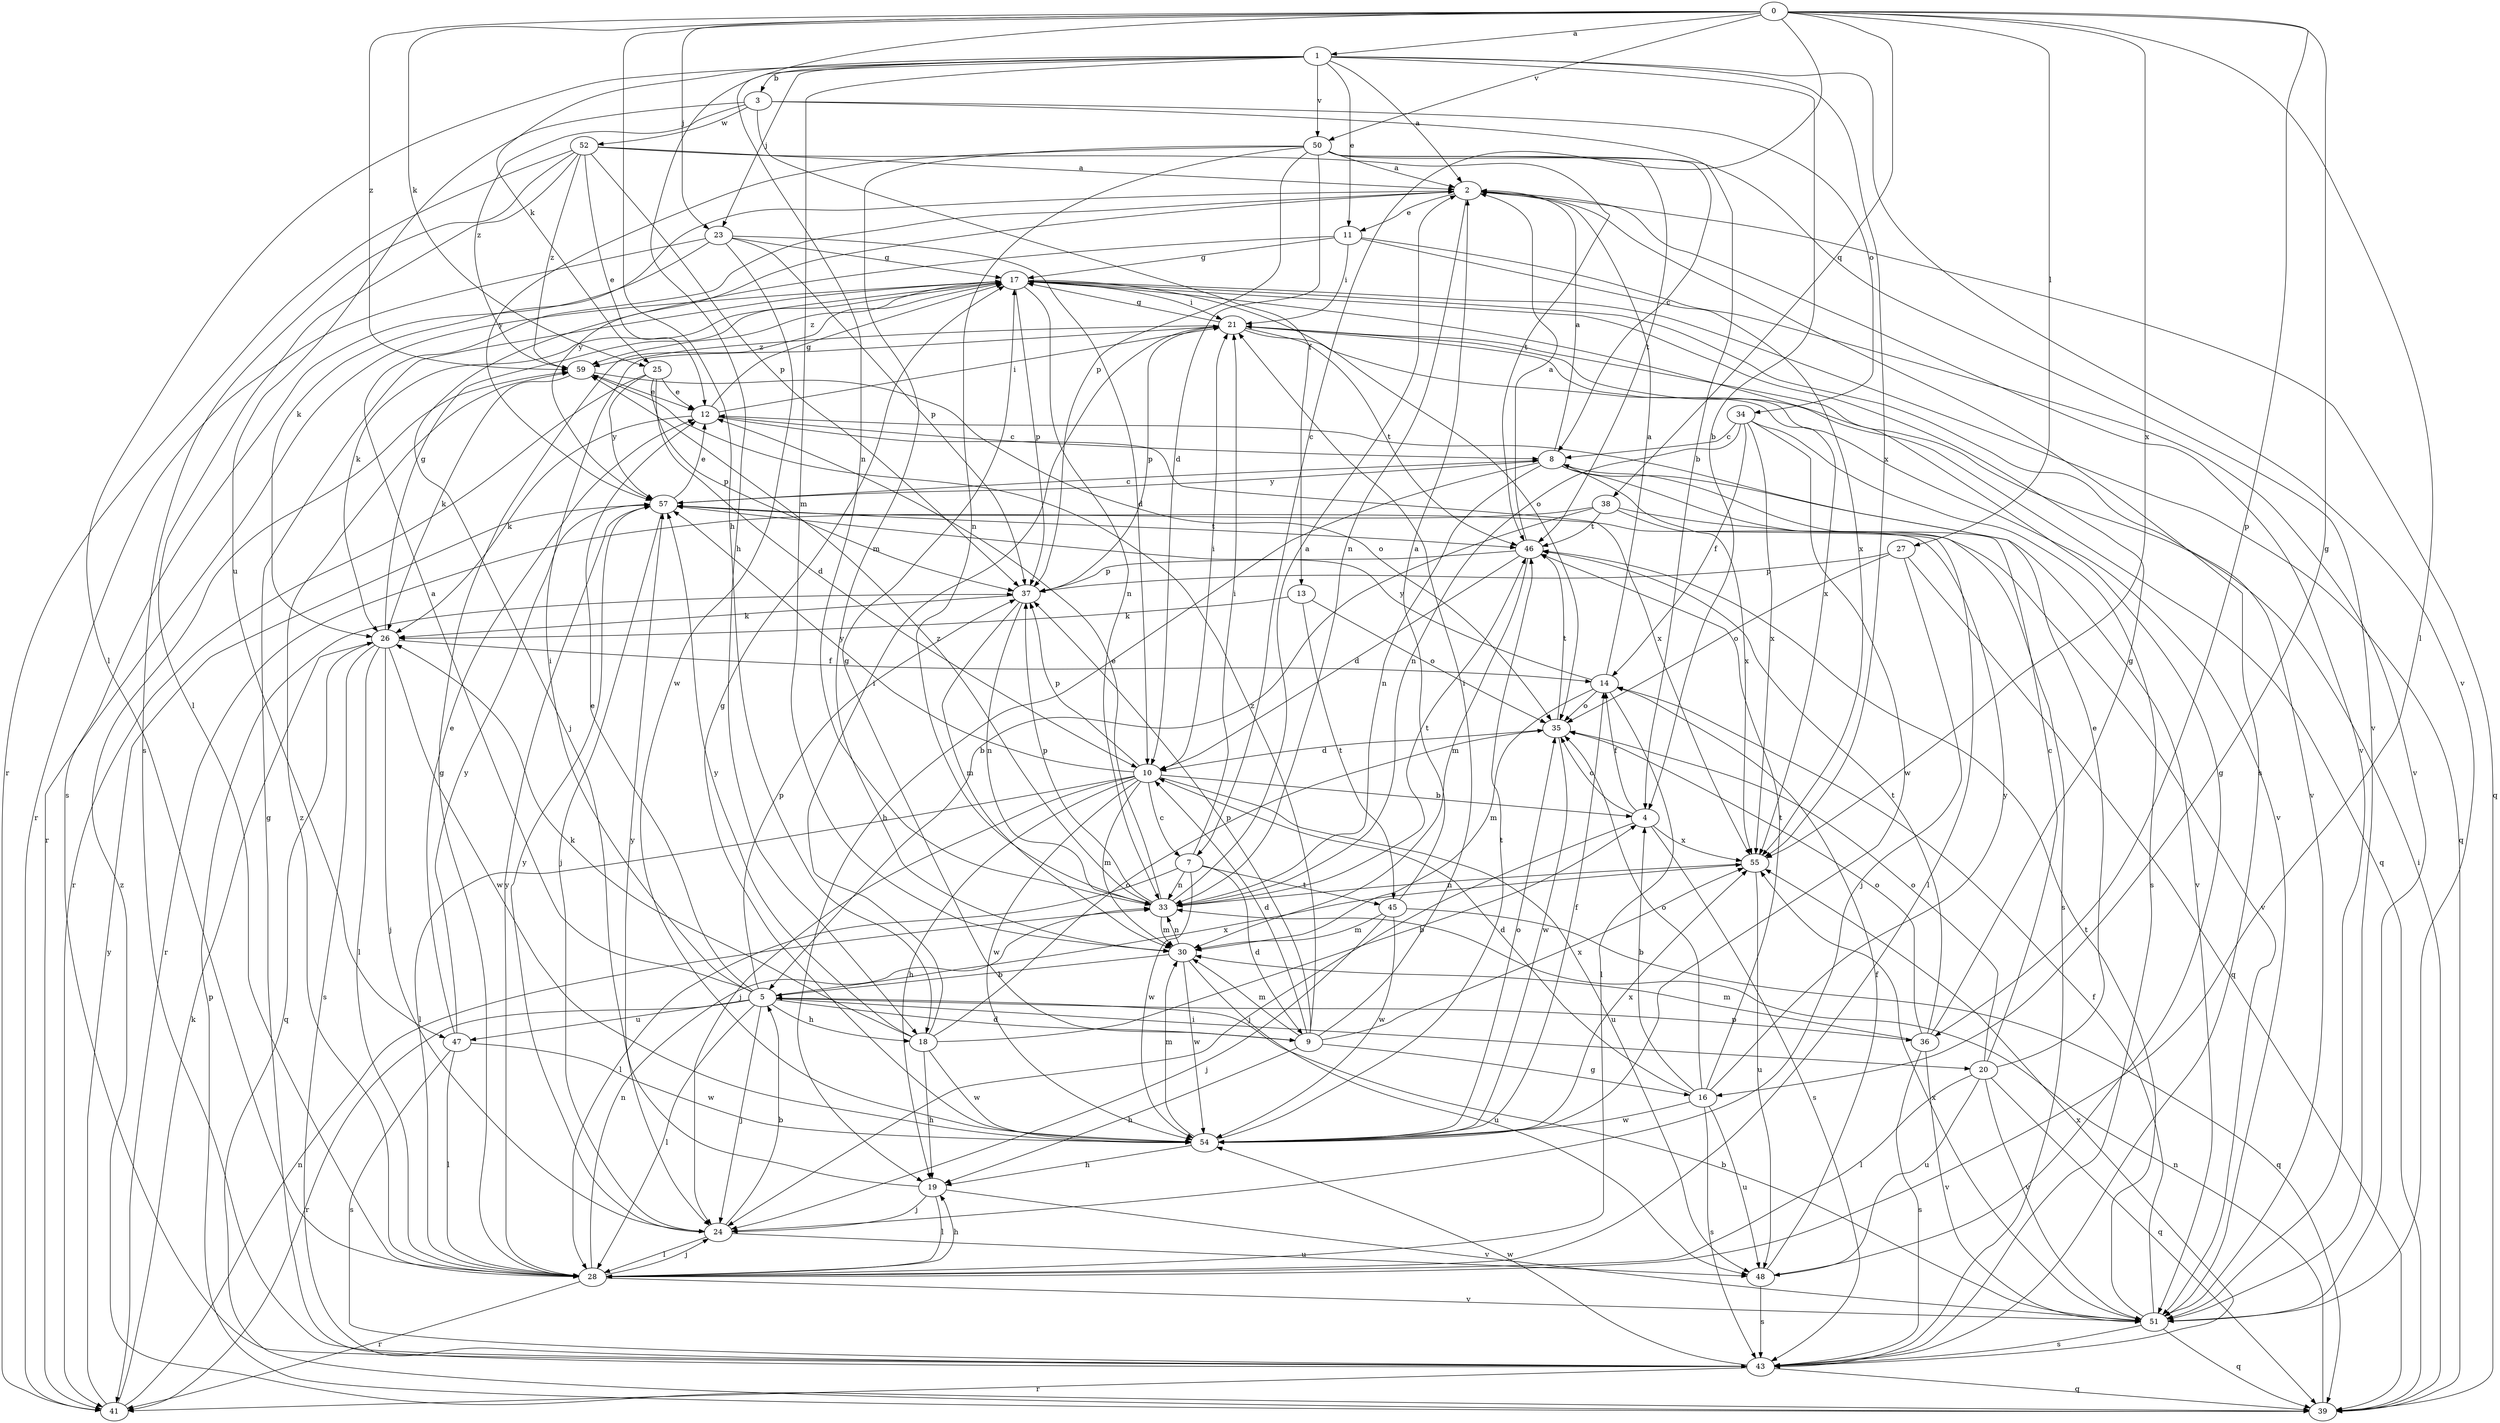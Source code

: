 strict digraph  {
0;
1;
2;
3;
4;
5;
7;
8;
9;
10;
11;
12;
13;
14;
16;
17;
18;
19;
20;
21;
23;
24;
25;
26;
27;
28;
30;
33;
34;
35;
36;
37;
38;
39;
41;
43;
45;
46;
47;
48;
50;
51;
52;
54;
55;
57;
59;
0 -> 1  [label=a];
0 -> 7  [label=c];
0 -> 16  [label=g];
0 -> 18  [label=h];
0 -> 23  [label=j];
0 -> 25  [label=k];
0 -> 27  [label=l];
0 -> 28  [label=l];
0 -> 33  [label=n];
0 -> 36  [label=p];
0 -> 38  [label=q];
0 -> 50  [label=v];
0 -> 55  [label=x];
0 -> 59  [label=z];
1 -> 2  [label=a];
1 -> 3  [label=b];
1 -> 4  [label=b];
1 -> 11  [label=e];
1 -> 18  [label=h];
1 -> 23  [label=j];
1 -> 25  [label=k];
1 -> 28  [label=l];
1 -> 30  [label=m];
1 -> 50  [label=v];
1 -> 51  [label=v];
1 -> 55  [label=x];
2 -> 11  [label=e];
2 -> 26  [label=k];
2 -> 33  [label=n];
2 -> 39  [label=q];
2 -> 43  [label=s];
2 -> 51  [label=v];
2 -> 57  [label=y];
3 -> 4  [label=b];
3 -> 13  [label=f];
3 -> 34  [label=o];
3 -> 47  [label=u];
3 -> 52  [label=w];
3 -> 59  [label=z];
4 -> 14  [label=f];
4 -> 24  [label=j];
4 -> 35  [label=o];
4 -> 43  [label=s];
4 -> 55  [label=x];
5 -> 2  [label=a];
5 -> 9  [label=d];
5 -> 12  [label=e];
5 -> 18  [label=h];
5 -> 20  [label=i];
5 -> 21  [label=i];
5 -> 24  [label=j];
5 -> 28  [label=l];
5 -> 36  [label=p];
5 -> 37  [label=p];
5 -> 41  [label=r];
5 -> 47  [label=u];
5 -> 55  [label=x];
7 -> 9  [label=d];
7 -> 21  [label=i];
7 -> 28  [label=l];
7 -> 33  [label=n];
7 -> 45  [label=t];
7 -> 54  [label=w];
8 -> 2  [label=a];
8 -> 19  [label=h];
8 -> 33  [label=n];
8 -> 43  [label=s];
8 -> 51  [label=v];
8 -> 55  [label=x];
8 -> 57  [label=y];
9 -> 10  [label=d];
9 -> 16  [label=g];
9 -> 17  [label=g];
9 -> 19  [label=h];
9 -> 21  [label=i];
9 -> 30  [label=m];
9 -> 37  [label=p];
9 -> 55  [label=x];
9 -> 59  [label=z];
10 -> 4  [label=b];
10 -> 7  [label=c];
10 -> 19  [label=h];
10 -> 21  [label=i];
10 -> 24  [label=j];
10 -> 28  [label=l];
10 -> 30  [label=m];
10 -> 37  [label=p];
10 -> 48  [label=u];
10 -> 54  [label=w];
10 -> 57  [label=y];
11 -> 17  [label=g];
11 -> 21  [label=i];
11 -> 24  [label=j];
11 -> 51  [label=v];
11 -> 55  [label=x];
12 -> 8  [label=c];
12 -> 17  [label=g];
12 -> 21  [label=i];
12 -> 26  [label=k];
12 -> 55  [label=x];
13 -> 26  [label=k];
13 -> 35  [label=o];
13 -> 45  [label=t];
14 -> 2  [label=a];
14 -> 28  [label=l];
14 -> 30  [label=m];
14 -> 35  [label=o];
14 -> 57  [label=y];
16 -> 4  [label=b];
16 -> 10  [label=d];
16 -> 35  [label=o];
16 -> 43  [label=s];
16 -> 46  [label=t];
16 -> 48  [label=u];
16 -> 54  [label=w];
16 -> 57  [label=y];
17 -> 21  [label=i];
17 -> 26  [label=k];
17 -> 33  [label=n];
17 -> 35  [label=o];
17 -> 37  [label=p];
17 -> 39  [label=q];
17 -> 41  [label=r];
17 -> 51  [label=v];
17 -> 59  [label=z];
18 -> 4  [label=b];
18 -> 19  [label=h];
18 -> 21  [label=i];
18 -> 26  [label=k];
18 -> 35  [label=o];
18 -> 54  [label=w];
18 -> 57  [label=y];
19 -> 24  [label=j];
19 -> 28  [label=l];
19 -> 51  [label=v];
19 -> 57  [label=y];
20 -> 8  [label=c];
20 -> 12  [label=e];
20 -> 28  [label=l];
20 -> 35  [label=o];
20 -> 39  [label=q];
20 -> 48  [label=u];
20 -> 51  [label=v];
21 -> 17  [label=g];
21 -> 37  [label=p];
21 -> 39  [label=q];
21 -> 46  [label=t];
21 -> 51  [label=v];
21 -> 55  [label=x];
21 -> 59  [label=z];
23 -> 10  [label=d];
23 -> 17  [label=g];
23 -> 37  [label=p];
23 -> 41  [label=r];
23 -> 43  [label=s];
23 -> 54  [label=w];
24 -> 5  [label=b];
24 -> 28  [label=l];
24 -> 48  [label=u];
24 -> 57  [label=y];
25 -> 10  [label=d];
25 -> 12  [label=e];
25 -> 37  [label=p];
25 -> 41  [label=r];
25 -> 57  [label=y];
26 -> 14  [label=f];
26 -> 17  [label=g];
26 -> 24  [label=j];
26 -> 28  [label=l];
26 -> 39  [label=q];
26 -> 43  [label=s];
26 -> 54  [label=w];
27 -> 24  [label=j];
27 -> 35  [label=o];
27 -> 37  [label=p];
27 -> 39  [label=q];
28 -> 17  [label=g];
28 -> 19  [label=h];
28 -> 24  [label=j];
28 -> 33  [label=n];
28 -> 41  [label=r];
28 -> 51  [label=v];
28 -> 57  [label=y];
28 -> 59  [label=z];
30 -> 5  [label=b];
30 -> 33  [label=n];
30 -> 48  [label=u];
30 -> 54  [label=w];
33 -> 2  [label=a];
33 -> 12  [label=e];
33 -> 30  [label=m];
33 -> 37  [label=p];
33 -> 46  [label=t];
33 -> 59  [label=z];
34 -> 8  [label=c];
34 -> 14  [label=f];
34 -> 33  [label=n];
34 -> 43  [label=s];
34 -> 54  [label=w];
34 -> 55  [label=x];
35 -> 10  [label=d];
35 -> 46  [label=t];
35 -> 54  [label=w];
36 -> 17  [label=g];
36 -> 30  [label=m];
36 -> 35  [label=o];
36 -> 43  [label=s];
36 -> 46  [label=t];
36 -> 51  [label=v];
37 -> 26  [label=k];
37 -> 30  [label=m];
37 -> 33  [label=n];
38 -> 5  [label=b];
38 -> 28  [label=l];
38 -> 41  [label=r];
38 -> 46  [label=t];
38 -> 51  [label=v];
39 -> 21  [label=i];
39 -> 33  [label=n];
39 -> 37  [label=p];
39 -> 59  [label=z];
41 -> 26  [label=k];
41 -> 33  [label=n];
41 -> 57  [label=y];
43 -> 17  [label=g];
43 -> 39  [label=q];
43 -> 41  [label=r];
43 -> 54  [label=w];
43 -> 55  [label=x];
45 -> 2  [label=a];
45 -> 24  [label=j];
45 -> 30  [label=m];
45 -> 39  [label=q];
45 -> 54  [label=w];
46 -> 2  [label=a];
46 -> 10  [label=d];
46 -> 30  [label=m];
46 -> 37  [label=p];
47 -> 12  [label=e];
47 -> 28  [label=l];
47 -> 43  [label=s];
47 -> 54  [label=w];
47 -> 57  [label=y];
48 -> 14  [label=f];
48 -> 17  [label=g];
48 -> 43  [label=s];
50 -> 2  [label=a];
50 -> 8  [label=c];
50 -> 10  [label=d];
50 -> 30  [label=m];
50 -> 33  [label=n];
50 -> 37  [label=p];
50 -> 46  [label=t];
50 -> 51  [label=v];
50 -> 57  [label=y];
51 -> 5  [label=b];
51 -> 14  [label=f];
51 -> 39  [label=q];
51 -> 43  [label=s];
51 -> 46  [label=t];
51 -> 55  [label=x];
52 -> 2  [label=a];
52 -> 12  [label=e];
52 -> 28  [label=l];
52 -> 37  [label=p];
52 -> 41  [label=r];
52 -> 43  [label=s];
52 -> 46  [label=t];
52 -> 59  [label=z];
54 -> 14  [label=f];
54 -> 17  [label=g];
54 -> 19  [label=h];
54 -> 30  [label=m];
54 -> 35  [label=o];
54 -> 46  [label=t];
54 -> 55  [label=x];
55 -> 33  [label=n];
55 -> 48  [label=u];
57 -> 8  [label=c];
57 -> 12  [label=e];
57 -> 24  [label=j];
57 -> 46  [label=t];
59 -> 12  [label=e];
59 -> 26  [label=k];
59 -> 35  [label=o];
}
